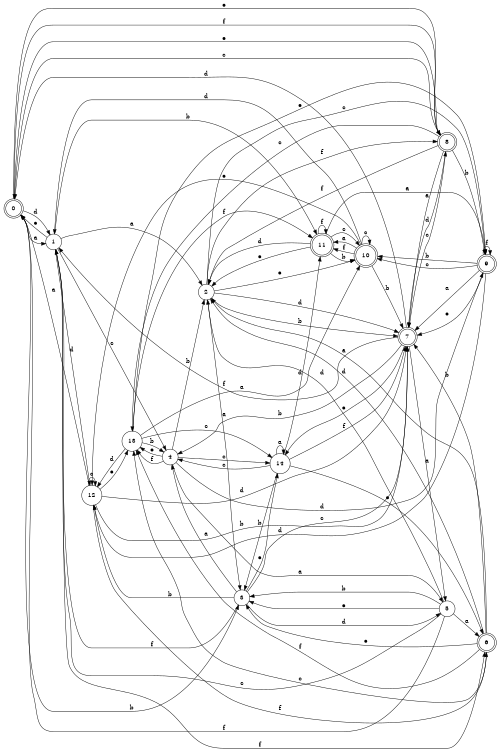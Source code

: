digraph n12_8 {
__start0 [label="" shape="none"];

rankdir=LR;
size="8,5";

s0 [style="rounded,filled", color="black", fillcolor="white" shape="doublecircle", label="0"];
s1 [style="filled", color="black", fillcolor="white" shape="circle", label="1"];
s2 [style="filled", color="black", fillcolor="white" shape="circle", label="2"];
s3 [style="filled", color="black", fillcolor="white" shape="circle", label="3"];
s4 [style="filled", color="black", fillcolor="white" shape="circle", label="4"];
s5 [style="filled", color="black", fillcolor="white" shape="circle", label="5"];
s6 [style="rounded,filled", color="black", fillcolor="white" shape="doublecircle", label="6"];
s7 [style="rounded,filled", color="black", fillcolor="white" shape="doublecircle", label="7"];
s8 [style="rounded,filled", color="black", fillcolor="white" shape="doublecircle", label="8"];
s9 [style="rounded,filled", color="black", fillcolor="white" shape="doublecircle", label="9"];
s10 [style="rounded,filled", color="black", fillcolor="white" shape="doublecircle", label="10"];
s11 [style="rounded,filled", color="black", fillcolor="white" shape="doublecircle", label="11"];
s12 [style="filled", color="black", fillcolor="white" shape="circle", label="12"];
s13 [style="filled", color="black", fillcolor="white" shape="circle", label="13"];
s14 [style="filled", color="black", fillcolor="white" shape="circle", label="14"];
s0 -> s1 [label="a"];
s0 -> s3 [label="b"];
s0 -> s8 [label="c"];
s0 -> s1 [label="d"];
s0 -> s8 [label="e"];
s0 -> s8 [label="f"];
s1 -> s2 [label="a"];
s1 -> s11 [label="b"];
s1 -> s4 [label="c"];
s1 -> s12 [label="d"];
s1 -> s0 [label="e"];
s1 -> s6 [label="f"];
s2 -> s3 [label="a"];
s2 -> s7 [label="b"];
s2 -> s9 [label="c"];
s2 -> s7 [label="d"];
s2 -> s10 [label="e"];
s2 -> s8 [label="f"];
s3 -> s4 [label="a"];
s3 -> s12 [label="b"];
s3 -> s7 [label="c"];
s3 -> s5 [label="d"];
s3 -> s14 [label="e"];
s3 -> s1 [label="f"];
s4 -> s5 [label="a"];
s4 -> s2 [label="b"];
s4 -> s14 [label="c"];
s4 -> s9 [label="d"];
s4 -> s13 [label="e"];
s4 -> s13 [label="f"];
s5 -> s6 [label="a"];
s5 -> s3 [label="b"];
s5 -> s1 [label="c"];
s5 -> s2 [label="d"];
s5 -> s3 [label="e"];
s5 -> s0 [label="f"];
s6 -> s2 [label="a"];
s6 -> s7 [label="b"];
s6 -> s13 [label="c"];
s6 -> s2 [label="d"];
s6 -> s3 [label="e"];
s6 -> s13 [label="f"];
s7 -> s5 [label="a"];
s7 -> s4 [label="b"];
s7 -> s8 [label="c"];
s7 -> s0 [label="d"];
s7 -> s14 [label="e"];
s7 -> s1 [label="f"];
s8 -> s7 [label="a"];
s8 -> s9 [label="b"];
s8 -> s13 [label="c"];
s8 -> s7 [label="d"];
s8 -> s0 [label="e"];
s8 -> s2 [label="f"];
s9 -> s7 [label="a"];
s9 -> s10 [label="b"];
s9 -> s10 [label="c"];
s9 -> s12 [label="d"];
s9 -> s7 [label="e"];
s9 -> s9 [label="f"];
s10 -> s11 [label="a"];
s10 -> s7 [label="b"];
s10 -> s10 [label="c"];
s10 -> s1 [label="d"];
s10 -> s12 [label="e"];
s10 -> s11 [label="f"];
s11 -> s9 [label="a"];
s11 -> s10 [label="b"];
s11 -> s10 [label="c"];
s11 -> s2 [label="d"];
s11 -> s2 [label="e"];
s11 -> s11 [label="f"];
s12 -> s0 [label="a"];
s12 -> s7 [label="b"];
s12 -> s12 [label="c"];
s12 -> s7 [label="d"];
s12 -> s13 [label="e"];
s12 -> s6 [label="f"];
s13 -> s10 [label="a"];
s13 -> s4 [label="b"];
s13 -> s14 [label="c"];
s13 -> s12 [label="d"];
s13 -> s9 [label="e"];
s13 -> s11 [label="f"];
s14 -> s14 [label="a"];
s14 -> s3 [label="b"];
s14 -> s4 [label="c"];
s14 -> s11 [label="d"];
s14 -> s6 [label="e"];
s14 -> s7 [label="f"];

}